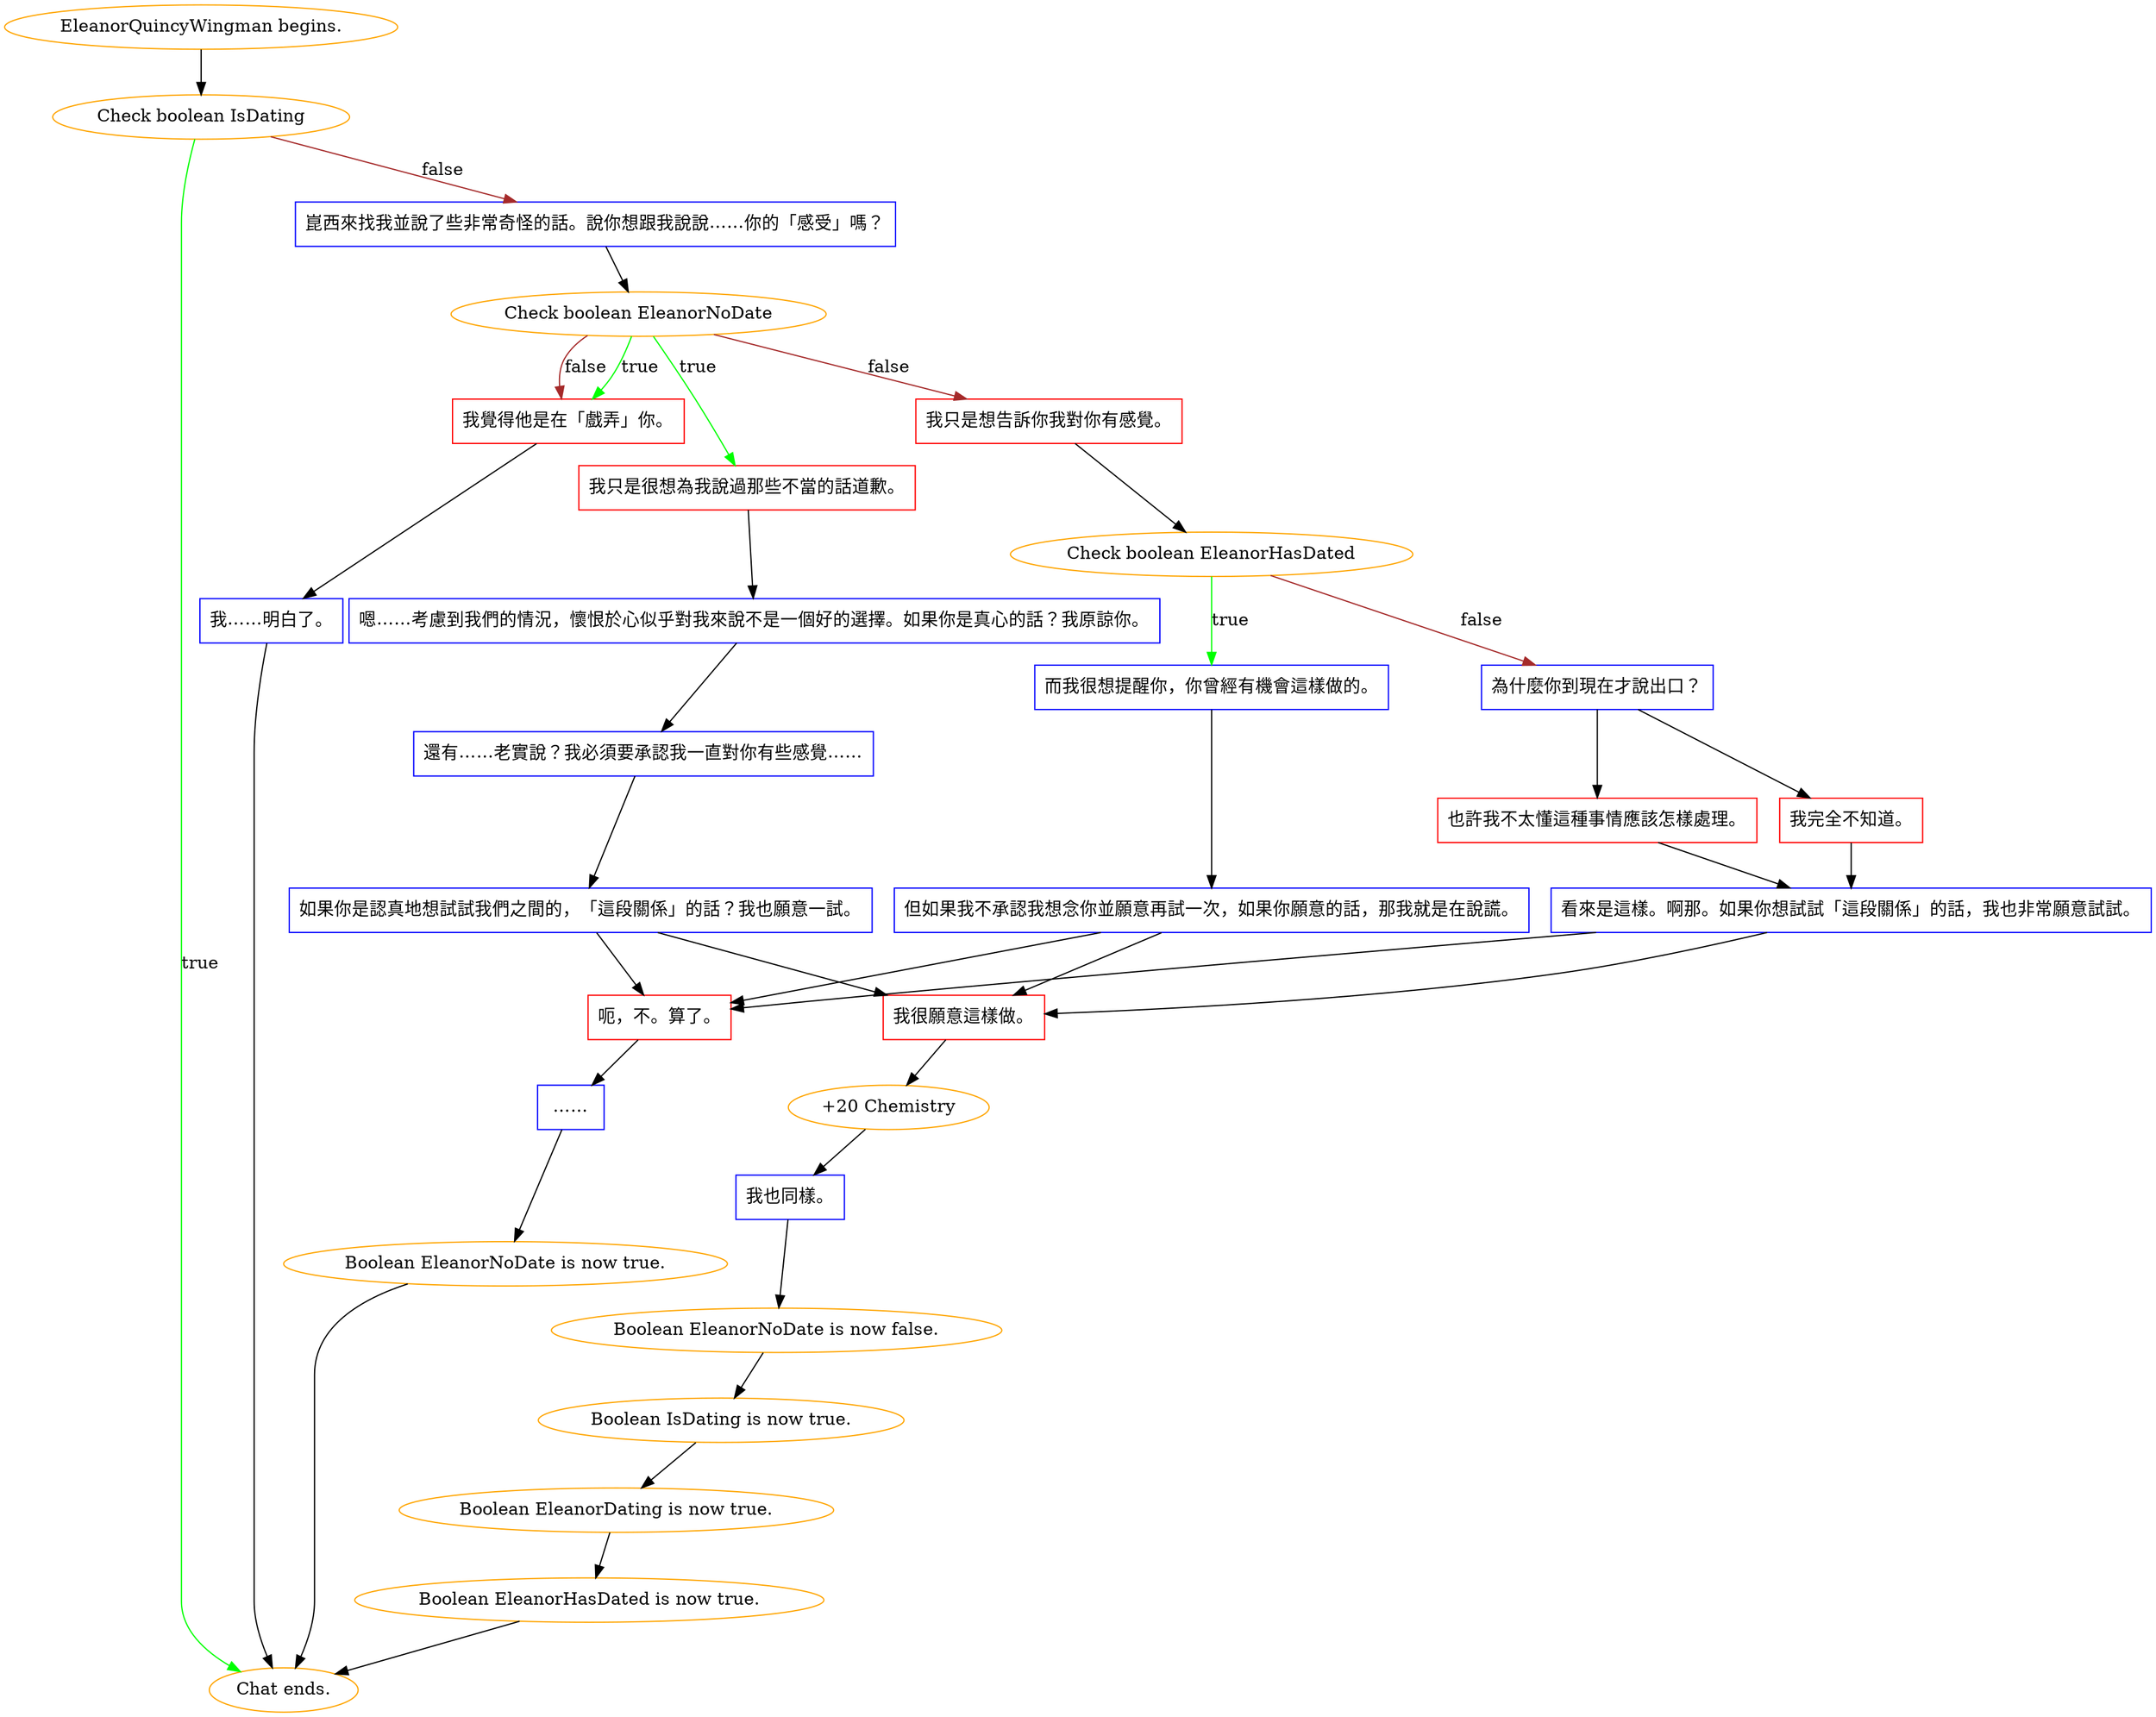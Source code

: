 digraph {
	"EleanorQuincyWingman begins." [color=orange];
		"EleanorQuincyWingman begins." -> j2949801986;
	j2949801986 [label="Check boolean IsDating",color=orange];
		j2949801986 -> "Chat ends." [label=true,color=green];
		j2949801986 -> j1123823291 [label=false,color=brown];
	"Chat ends." [color=orange];
	j1123823291 [label="崑西來找我並說了些非常奇怪的話。說你想跟我說說……你的「感受」嗎？",shape=box,color=blue];
		j1123823291 -> j806134085;
	j806134085 [label="Check boolean EleanorNoDate",color=orange];
		j806134085 -> j2984016121 [label=true,color=green];
		j806134085 -> j1402690635 [label=true,color=green];
		j806134085 -> j977293469 [label=false,color=brown];
		j806134085 -> j1402690635 [label=false,color=brown];
	j2984016121 [label="我只是很想為我說過那些不當的話道歉。",shape=box,color=red];
		j2984016121 -> j1740397098;
	j1402690635 [label="我覺得他是在「戲弄」你。",shape=box,color=red];
		j1402690635 -> j1436454470;
	j977293469 [label="我只是想告訴你我對你有感覺。",shape=box,color=red];
		j977293469 -> j1281792529;
	j1740397098 [label="嗯……考慮到我們的情況，懷恨於心似乎對我來說不是一個好的選擇。如果你是真心的話？我原諒你。",shape=box,color=blue];
		j1740397098 -> j221035268;
	j1436454470 [label="我……明白了。",shape=box,color=blue];
		j1436454470 -> "Chat ends.";
	j1281792529 [label="Check boolean EleanorHasDated",color=orange];
		j1281792529 -> j800309370 [label=true,color=green];
		j1281792529 -> j805082482 [label=false,color=brown];
	j221035268 [label="還有……老實說？我必須要承認我一直對你有些感覺……",shape=box,color=blue];
		j221035268 -> j233550186;
	j800309370 [label="而我很想提醒你，你曾經有機會這樣做的。",shape=box,color=blue];
		j800309370 -> j1736669948;
	j805082482 [label="為什麼你到現在才說出口？",shape=box,color=blue];
		j805082482 -> j1179903302;
		j805082482 -> j1067509315;
	j233550186 [label="如果你是認真地想試試我們之間的，「這段關係」的話？我也願意一試。",shape=box,color=blue];
		j233550186 -> j1832886357;
		j233550186 -> j3392636314;
	j1736669948 [label="但如果我不承認我想念你並願意再試一次，如果你願意的話，那我就是在說謊。",shape=box,color=blue];
		j1736669948 -> j1832886357;
		j1736669948 -> j3392636314;
	j1179903302 [label="我完全不知道。",shape=box,color=red];
		j1179903302 -> j3990171721;
	j1067509315 [label="也許我不太懂這種事情應該怎樣處理。",shape=box,color=red];
		j1067509315 -> j3990171721;
	j1832886357 [label="我很願意這樣做。",shape=box,color=red];
		j1832886357 -> j1534157235;
	j3392636314 [label="呃，不。算了。",shape=box,color=red];
		j3392636314 -> j1337087136;
	j3990171721 [label="看來是這樣。啊那。如果你想試試「這段關係」的話，我也非常願意試試。",shape=box,color=blue];
		j3990171721 -> j1832886357;
		j3990171721 -> j3392636314;
	j1534157235 [label="+20 Chemistry",color=orange];
		j1534157235 -> j1540524077;
	j1337087136 [label="……",shape=box,color=blue];
		j1337087136 -> j2728200779;
	j1540524077 [label="我也同樣。",shape=box,color=blue];
		j1540524077 -> j665143278;
	j2728200779 [label="Boolean EleanorNoDate is now true.",color=orange];
		j2728200779 -> "Chat ends.";
	j665143278 [label="Boolean EleanorNoDate is now false.",color=orange];
		j665143278 -> j3088195508;
	j3088195508 [label="Boolean IsDating is now true.",color=orange];
		j3088195508 -> j576266418;
	j576266418 [label="Boolean EleanorDating is now true.",color=orange];
		j576266418 -> j3035403554;
	j3035403554 [label="Boolean EleanorHasDated is now true.",color=orange];
		j3035403554 -> "Chat ends.";
}